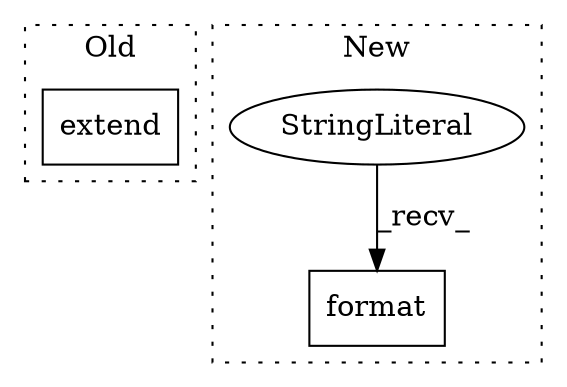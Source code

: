 digraph G {
subgraph cluster0 {
1 [label="extend" a="32" s="10182,10226" l="7,1" shape="box"];
label = "Old";
style="dotted";
}
subgraph cluster1 {
2 [label="format" a="32" s="10250,10263" l="7,1" shape="box"];
3 [label="StringLiteral" a="45" s="10241" l="8" shape="ellipse"];
label = "New";
style="dotted";
}
3 -> 2 [label="_recv_"];
}